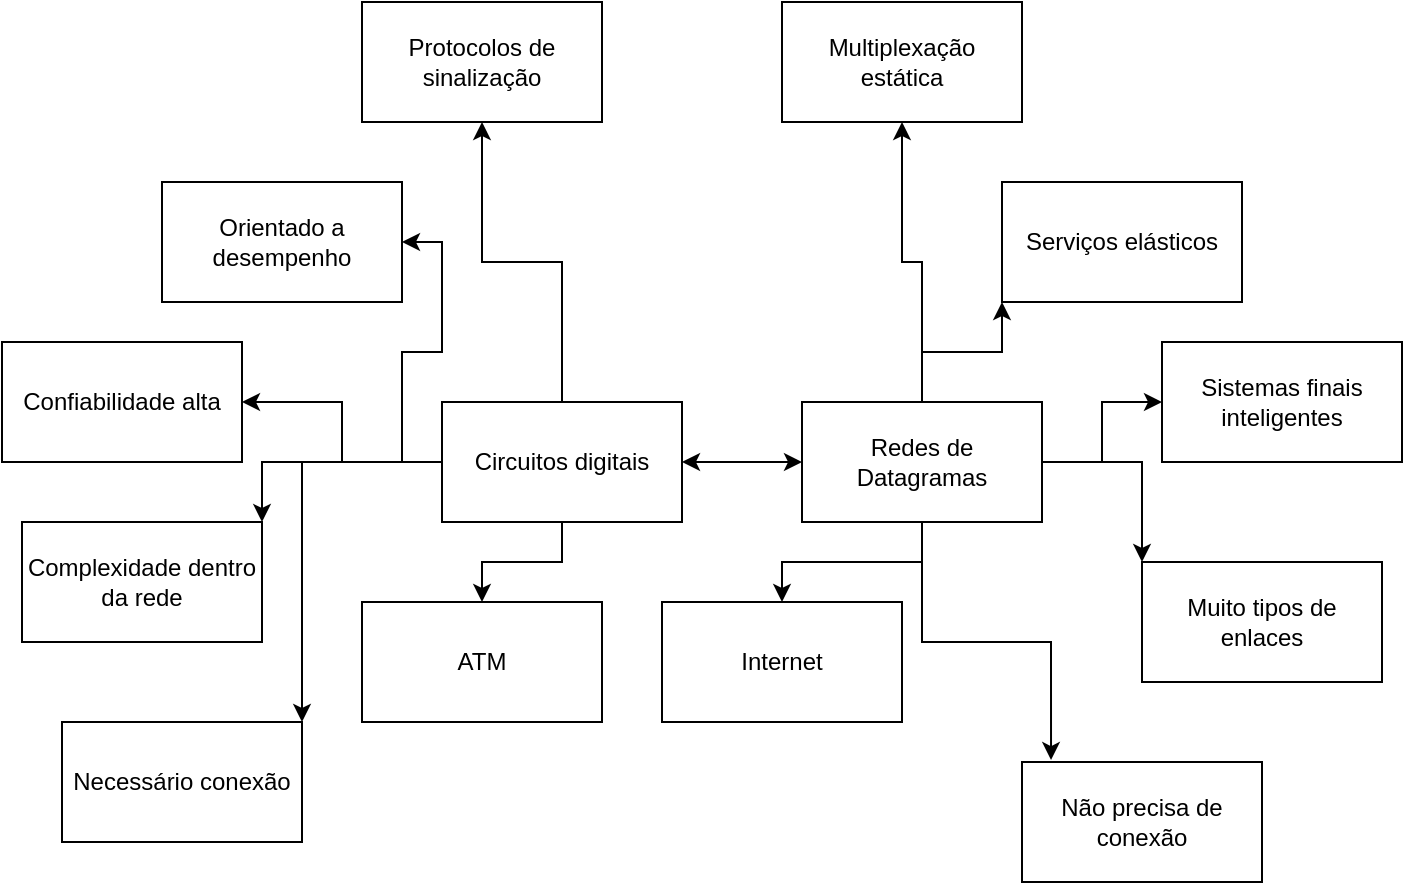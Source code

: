<mxfile version="13.7.7" type="device"><diagram id="_sdEiUBgJoS5YLhLKFNa" name="Page-1"><mxGraphModel dx="1552" dy="811" grid="1" gridSize="10" guides="1" tooltips="1" connect="1" arrows="1" fold="1" page="1" pageScale="1" pageWidth="827" pageHeight="1169" math="0" shadow="0"><root><mxCell id="0"/><mxCell id="1" parent="0"/><mxCell id="jBJ9baU97a28oZi68QN4-6" style="edgeStyle=orthogonalEdgeStyle;rounded=0;orthogonalLoop=1;jettySize=auto;html=1;entryX=1;entryY=0.5;entryDx=0;entryDy=0;" edge="1" parent="1" source="jBJ9baU97a28oZi68QN4-1" target="jBJ9baU97a28oZi68QN4-5"><mxGeometry relative="1" as="geometry"/></mxCell><mxCell id="jBJ9baU97a28oZi68QN4-15" style="edgeStyle=orthogonalEdgeStyle;rounded=0;orthogonalLoop=1;jettySize=auto;html=1;entryX=1;entryY=0.5;entryDx=0;entryDy=0;" edge="1" parent="1" source="jBJ9baU97a28oZi68QN4-1" target="jBJ9baU97a28oZi68QN4-14"><mxGeometry relative="1" as="geometry"/></mxCell><mxCell id="jBJ9baU97a28oZi68QN4-17" style="edgeStyle=orthogonalEdgeStyle;rounded=0;orthogonalLoop=1;jettySize=auto;html=1;entryX=1;entryY=0;entryDx=0;entryDy=0;" edge="1" parent="1" source="jBJ9baU97a28oZi68QN4-1" target="jBJ9baU97a28oZi68QN4-16"><mxGeometry relative="1" as="geometry"/></mxCell><mxCell id="jBJ9baU97a28oZi68QN4-19" style="edgeStyle=orthogonalEdgeStyle;rounded=0;orthogonalLoop=1;jettySize=auto;html=1;entryX=1;entryY=0;entryDx=0;entryDy=0;" edge="1" parent="1" source="jBJ9baU97a28oZi68QN4-1" target="jBJ9baU97a28oZi68QN4-18"><mxGeometry relative="1" as="geometry"/></mxCell><mxCell id="jBJ9baU97a28oZi68QN4-23" style="edgeStyle=orthogonalEdgeStyle;rounded=0;orthogonalLoop=1;jettySize=auto;html=1;" edge="1" parent="1" source="jBJ9baU97a28oZi68QN4-1" target="jBJ9baU97a28oZi68QN4-22"><mxGeometry relative="1" as="geometry"/></mxCell><mxCell id="jBJ9baU97a28oZi68QN4-27" style="edgeStyle=orthogonalEdgeStyle;rounded=0;orthogonalLoop=1;jettySize=auto;html=1;" edge="1" parent="1" source="jBJ9baU97a28oZi68QN4-1" target="jBJ9baU97a28oZi68QN4-26"><mxGeometry relative="1" as="geometry"/></mxCell><mxCell id="jBJ9baU97a28oZi68QN4-1" value="Circuitos digitais" style="whiteSpace=wrap;html=1;" vertex="1" parent="1"><mxGeometry x="270" y="320" width="120" height="60" as="geometry"/></mxCell><mxCell id="jBJ9baU97a28oZi68QN4-8" style="edgeStyle=orthogonalEdgeStyle;rounded=0;orthogonalLoop=1;jettySize=auto;html=1;entryX=0;entryY=1;entryDx=0;entryDy=0;" edge="1" parent="1" source="jBJ9baU97a28oZi68QN4-2" target="jBJ9baU97a28oZi68QN4-7"><mxGeometry relative="1" as="geometry"/></mxCell><mxCell id="jBJ9baU97a28oZi68QN4-11" style="edgeStyle=orthogonalEdgeStyle;rounded=0;orthogonalLoop=1;jettySize=auto;html=1;entryX=0;entryY=0.5;entryDx=0;entryDy=0;" edge="1" parent="1" source="jBJ9baU97a28oZi68QN4-2" target="jBJ9baU97a28oZi68QN4-10"><mxGeometry relative="1" as="geometry"/></mxCell><mxCell id="jBJ9baU97a28oZi68QN4-13" style="edgeStyle=orthogonalEdgeStyle;rounded=0;orthogonalLoop=1;jettySize=auto;html=1;entryX=0;entryY=0;entryDx=0;entryDy=0;" edge="1" parent="1" source="jBJ9baU97a28oZi68QN4-2" target="jBJ9baU97a28oZi68QN4-12"><mxGeometry relative="1" as="geometry"/></mxCell><mxCell id="jBJ9baU97a28oZi68QN4-21" style="edgeStyle=orthogonalEdgeStyle;rounded=0;orthogonalLoop=1;jettySize=auto;html=1;entryX=0.121;entryY=-0.016;entryDx=0;entryDy=0;entryPerimeter=0;" edge="1" parent="1" source="jBJ9baU97a28oZi68QN4-2" target="jBJ9baU97a28oZi68QN4-20"><mxGeometry relative="1" as="geometry"/></mxCell><mxCell id="jBJ9baU97a28oZi68QN4-25" style="edgeStyle=orthogonalEdgeStyle;rounded=0;orthogonalLoop=1;jettySize=auto;html=1;" edge="1" parent="1" source="jBJ9baU97a28oZi68QN4-2" target="jBJ9baU97a28oZi68QN4-24"><mxGeometry relative="1" as="geometry"/></mxCell><mxCell id="jBJ9baU97a28oZi68QN4-30" style="edgeStyle=orthogonalEdgeStyle;rounded=0;orthogonalLoop=1;jettySize=auto;html=1;" edge="1" parent="1" source="jBJ9baU97a28oZi68QN4-2" target="jBJ9baU97a28oZi68QN4-28"><mxGeometry relative="1" as="geometry"/></mxCell><mxCell id="jBJ9baU97a28oZi68QN4-2" value="Redes de Datagramas" style="whiteSpace=wrap;html=1;" vertex="1" parent="1"><mxGeometry x="450" y="320" width="120" height="60" as="geometry"/></mxCell><mxCell id="jBJ9baU97a28oZi68QN4-4" value="" style="endArrow=classic;startArrow=classic;html=1;" edge="1" parent="1" source="jBJ9baU97a28oZi68QN4-1" target="jBJ9baU97a28oZi68QN4-2"><mxGeometry width="50" height="50" relative="1" as="geometry"><mxPoint x="390" y="440" as="sourcePoint"/><mxPoint x="440" y="390" as="targetPoint"/></mxGeometry></mxCell><mxCell id="jBJ9baU97a28oZi68QN4-5" value="Orientado a desempenho" style="whiteSpace=wrap;html=1;" vertex="1" parent="1"><mxGeometry x="130" y="210" width="120" height="60" as="geometry"/></mxCell><mxCell id="jBJ9baU97a28oZi68QN4-7" value="Serviços elásticos" style="whiteSpace=wrap;html=1;" vertex="1" parent="1"><mxGeometry x="550" y="210" width="120" height="60" as="geometry"/></mxCell><mxCell id="jBJ9baU97a28oZi68QN4-10" value="Sistemas finais inteligentes" style="whiteSpace=wrap;html=1;" vertex="1" parent="1"><mxGeometry x="630" y="290" width="120" height="60" as="geometry"/></mxCell><mxCell id="jBJ9baU97a28oZi68QN4-12" value="Muito tipos de enlaces" style="whiteSpace=wrap;html=1;" vertex="1" parent="1"><mxGeometry x="620" y="400" width="120" height="60" as="geometry"/></mxCell><mxCell id="jBJ9baU97a28oZi68QN4-14" value="Confiabilidade alta" style="whiteSpace=wrap;html=1;" vertex="1" parent="1"><mxGeometry x="50" y="290" width="120" height="60" as="geometry"/></mxCell><mxCell id="jBJ9baU97a28oZi68QN4-16" value="Complexidade dentro da rede" style="whiteSpace=wrap;html=1;" vertex="1" parent="1"><mxGeometry x="60" y="380" width="120" height="60" as="geometry"/></mxCell><mxCell id="jBJ9baU97a28oZi68QN4-18" value="Necessário conexão" style="whiteSpace=wrap;html=1;" vertex="1" parent="1"><mxGeometry x="80" y="480" width="120" height="60" as="geometry"/></mxCell><mxCell id="jBJ9baU97a28oZi68QN4-20" value="Não precisa de conexão" style="whiteSpace=wrap;html=1;" vertex="1" parent="1"><mxGeometry x="560" y="500" width="120" height="60" as="geometry"/></mxCell><mxCell id="jBJ9baU97a28oZi68QN4-22" value="ATM" style="whiteSpace=wrap;html=1;" vertex="1" parent="1"><mxGeometry x="230" y="420" width="120" height="60" as="geometry"/></mxCell><mxCell id="jBJ9baU97a28oZi68QN4-24" value="Internet" style="whiteSpace=wrap;html=1;" vertex="1" parent="1"><mxGeometry x="380" y="420" width="120" height="60" as="geometry"/></mxCell><mxCell id="jBJ9baU97a28oZi68QN4-26" value="Protocolos de sinalização" style="whiteSpace=wrap;html=1;" vertex="1" parent="1"><mxGeometry x="230" y="120" width="120" height="60" as="geometry"/></mxCell><mxCell id="jBJ9baU97a28oZi68QN4-28" value="Multiplexação estática" style="whiteSpace=wrap;html=1;" vertex="1" parent="1"><mxGeometry x="440" y="120" width="120" height="60" as="geometry"/></mxCell></root></mxGraphModel></diagram></mxfile>